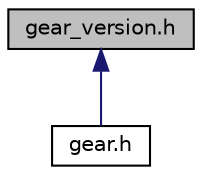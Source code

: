 digraph "gear_version.h"
{
  edge [fontname="Helvetica",fontsize="10",labelfontname="Helvetica",labelfontsize="10"];
  node [fontname="Helvetica",fontsize="10",shape=record];
  Node1 [label="gear_version.h",height=0.2,width=0.4,color="black", fillcolor="grey75", style="filled", fontcolor="black"];
  Node1 -> Node2 [dir="back",color="midnightblue",fontsize="10",style="solid",fontname="Helvetica"];
  Node2 [label="gear.h",height=0.2,width=0.4,color="black", fillcolor="white", style="filled",URL="$gear_8h.html",tooltip="Includes both the gear_runtime.h and gear_compiler.h headers. "];
}
